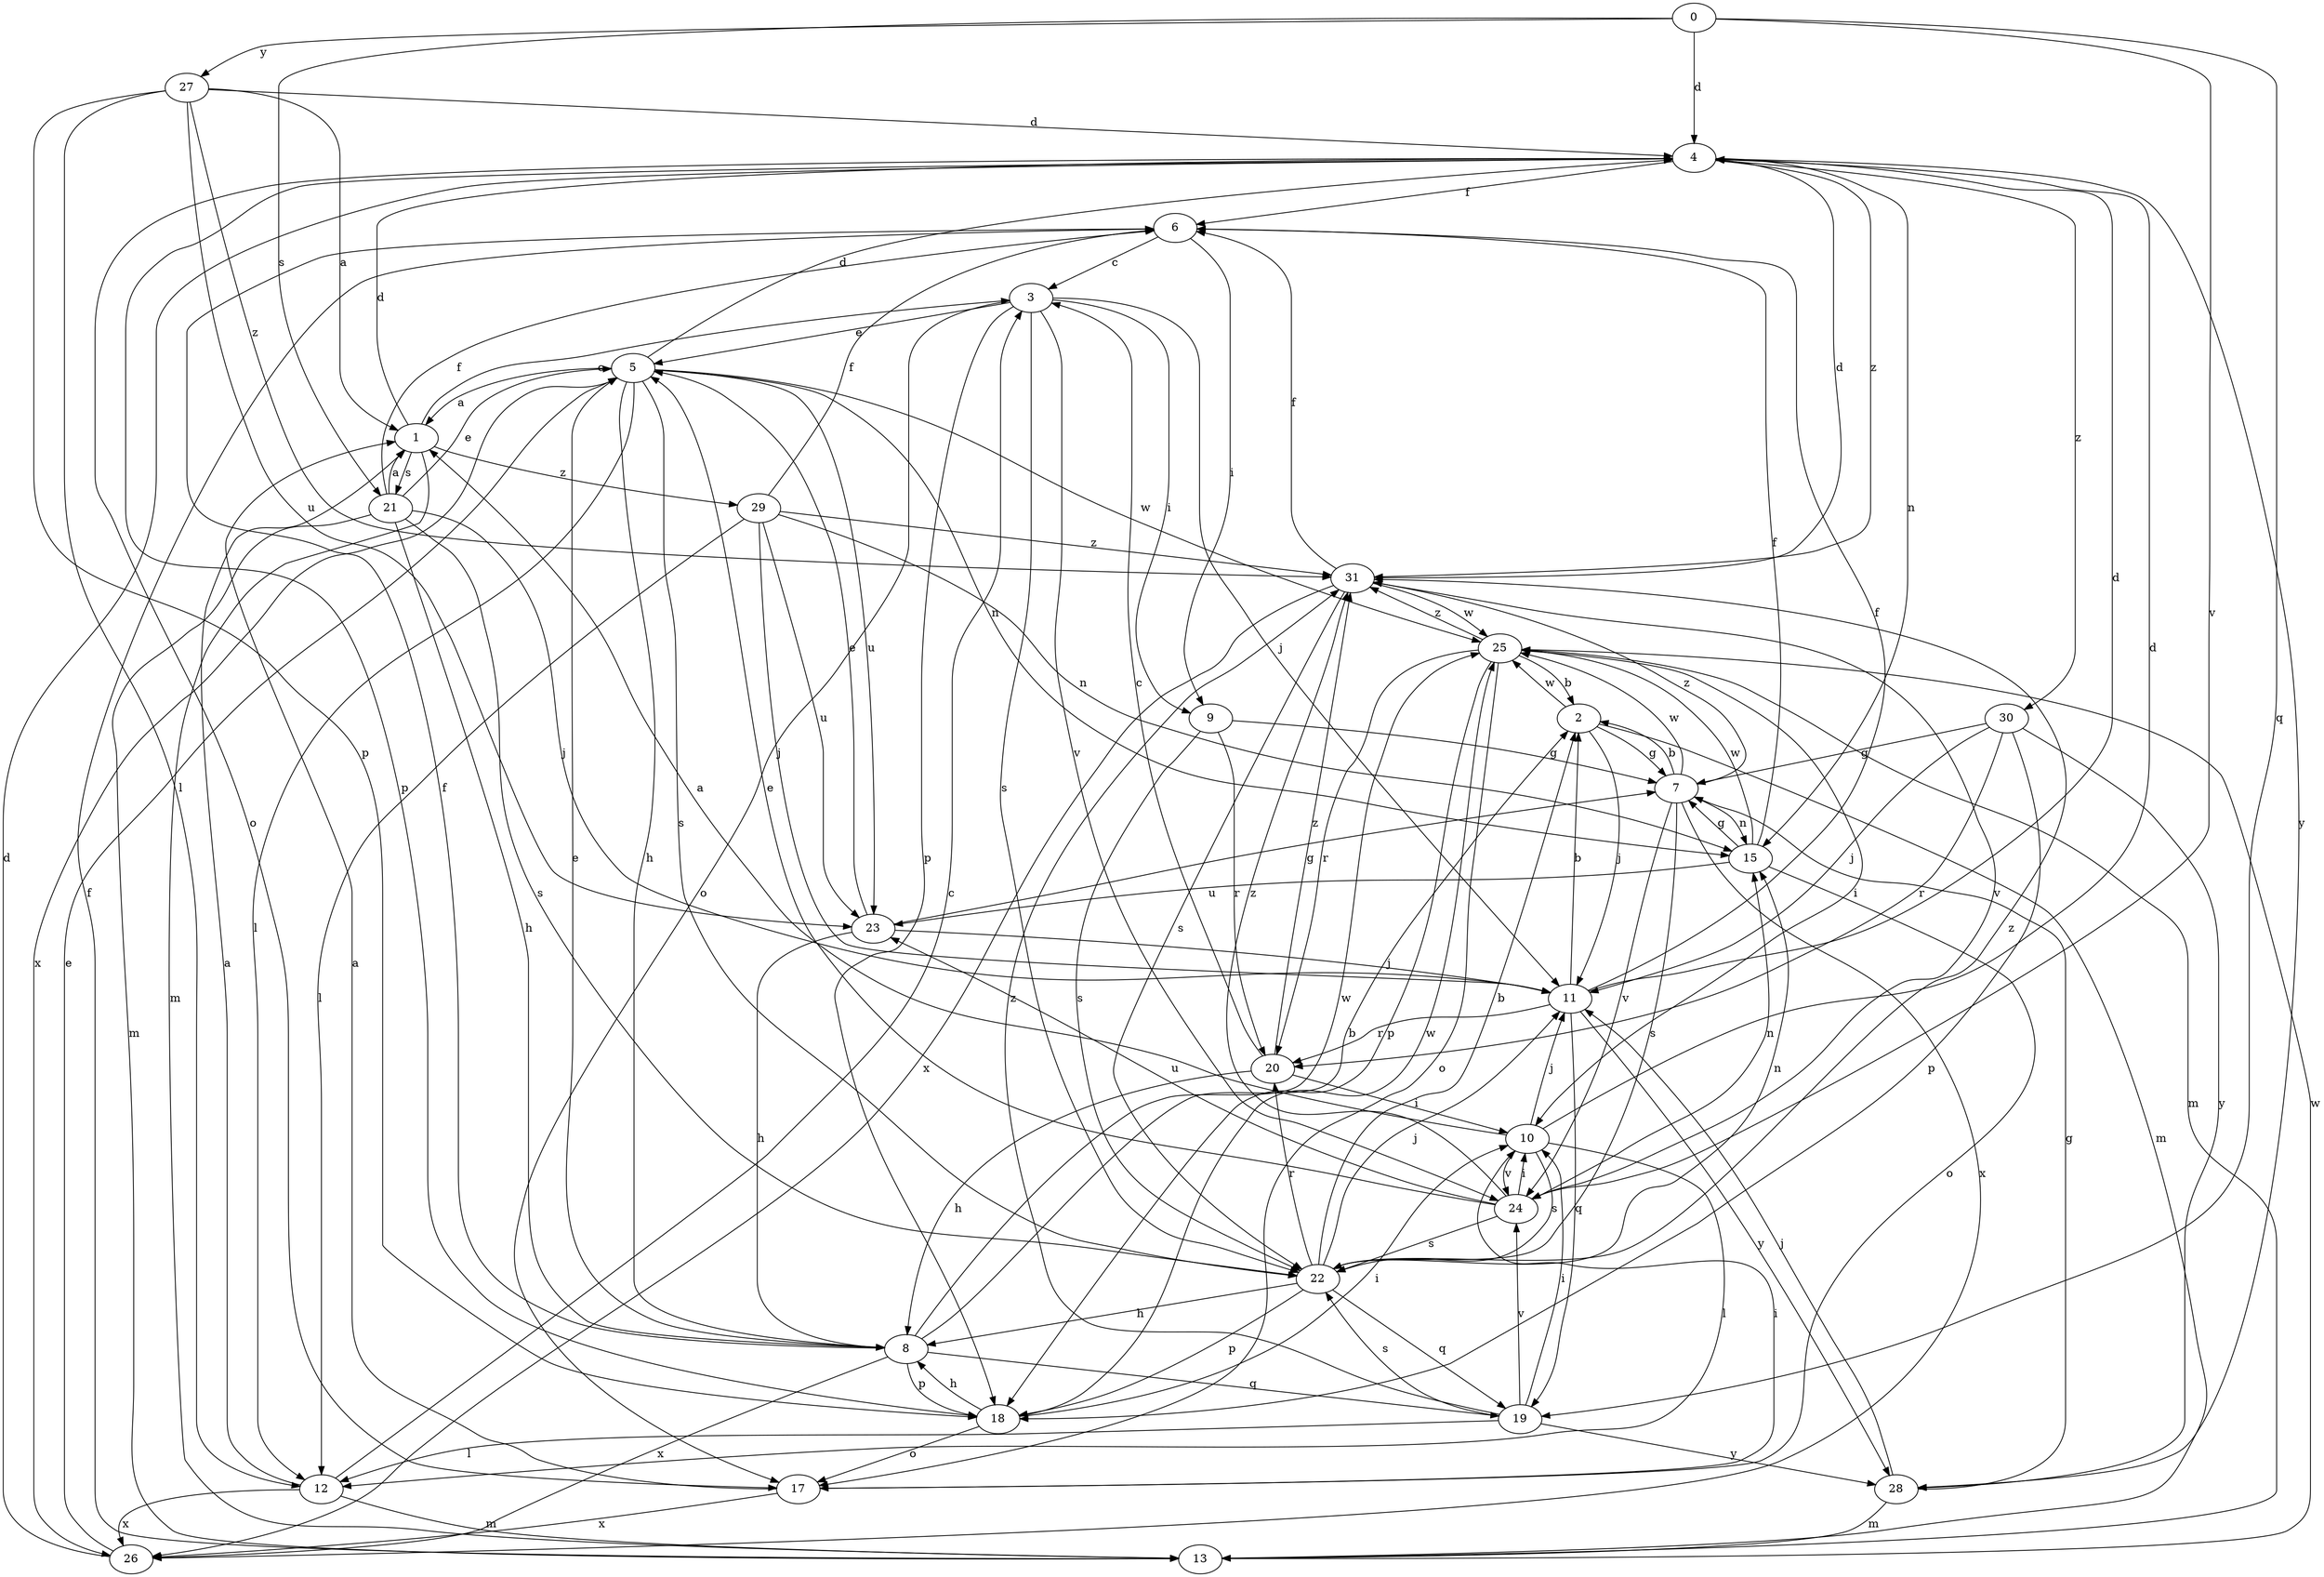 strict digraph  {
0;
1;
2;
3;
4;
5;
6;
7;
8;
9;
10;
11;
12;
13;
15;
17;
18;
19;
20;
21;
22;
23;
24;
25;
26;
27;
28;
29;
30;
31;
0 -> 4  [label=d];
0 -> 19  [label=q];
0 -> 21  [label=s];
0 -> 24  [label=v];
0 -> 27  [label=y];
1 -> 3  [label=c];
1 -> 4  [label=d];
1 -> 13  [label=m];
1 -> 21  [label=s];
1 -> 29  [label=z];
2 -> 7  [label=g];
2 -> 11  [label=j];
2 -> 13  [label=m];
2 -> 25  [label=w];
3 -> 5  [label=e];
3 -> 9  [label=i];
3 -> 11  [label=j];
3 -> 17  [label=o];
3 -> 18  [label=p];
3 -> 22  [label=s];
3 -> 24  [label=v];
4 -> 6  [label=f];
4 -> 15  [label=n];
4 -> 17  [label=o];
4 -> 18  [label=p];
4 -> 28  [label=y];
4 -> 30  [label=z];
4 -> 31  [label=z];
5 -> 1  [label=a];
5 -> 4  [label=d];
5 -> 8  [label=h];
5 -> 12  [label=l];
5 -> 15  [label=n];
5 -> 22  [label=s];
5 -> 23  [label=u];
5 -> 25  [label=w];
5 -> 26  [label=x];
6 -> 3  [label=c];
6 -> 9  [label=i];
7 -> 2  [label=b];
7 -> 15  [label=n];
7 -> 22  [label=s];
7 -> 24  [label=v];
7 -> 25  [label=w];
7 -> 26  [label=x];
7 -> 31  [label=z];
8 -> 2  [label=b];
8 -> 5  [label=e];
8 -> 6  [label=f];
8 -> 18  [label=p];
8 -> 19  [label=q];
8 -> 25  [label=w];
8 -> 26  [label=x];
9 -> 7  [label=g];
9 -> 20  [label=r];
9 -> 22  [label=s];
10 -> 1  [label=a];
10 -> 4  [label=d];
10 -> 11  [label=j];
10 -> 12  [label=l];
10 -> 22  [label=s];
10 -> 24  [label=v];
11 -> 2  [label=b];
11 -> 4  [label=d];
11 -> 6  [label=f];
11 -> 19  [label=q];
11 -> 20  [label=r];
11 -> 28  [label=y];
12 -> 1  [label=a];
12 -> 3  [label=c];
12 -> 13  [label=m];
12 -> 26  [label=x];
13 -> 6  [label=f];
13 -> 25  [label=w];
15 -> 6  [label=f];
15 -> 7  [label=g];
15 -> 17  [label=o];
15 -> 23  [label=u];
15 -> 25  [label=w];
17 -> 1  [label=a];
17 -> 10  [label=i];
17 -> 26  [label=x];
18 -> 8  [label=h];
18 -> 10  [label=i];
18 -> 17  [label=o];
18 -> 25  [label=w];
19 -> 10  [label=i];
19 -> 12  [label=l];
19 -> 22  [label=s];
19 -> 24  [label=v];
19 -> 28  [label=y];
19 -> 31  [label=z];
20 -> 3  [label=c];
20 -> 8  [label=h];
20 -> 10  [label=i];
20 -> 31  [label=z];
21 -> 1  [label=a];
21 -> 5  [label=e];
21 -> 6  [label=f];
21 -> 8  [label=h];
21 -> 11  [label=j];
21 -> 13  [label=m];
21 -> 22  [label=s];
22 -> 2  [label=b];
22 -> 8  [label=h];
22 -> 11  [label=j];
22 -> 15  [label=n];
22 -> 18  [label=p];
22 -> 19  [label=q];
22 -> 20  [label=r];
22 -> 31  [label=z];
23 -> 5  [label=e];
23 -> 7  [label=g];
23 -> 8  [label=h];
23 -> 11  [label=j];
24 -> 5  [label=e];
24 -> 10  [label=i];
24 -> 15  [label=n];
24 -> 22  [label=s];
24 -> 23  [label=u];
24 -> 31  [label=z];
25 -> 2  [label=b];
25 -> 10  [label=i];
25 -> 13  [label=m];
25 -> 17  [label=o];
25 -> 18  [label=p];
25 -> 20  [label=r];
25 -> 31  [label=z];
26 -> 4  [label=d];
26 -> 5  [label=e];
27 -> 1  [label=a];
27 -> 4  [label=d];
27 -> 12  [label=l];
27 -> 18  [label=p];
27 -> 23  [label=u];
27 -> 31  [label=z];
28 -> 7  [label=g];
28 -> 11  [label=j];
28 -> 13  [label=m];
29 -> 6  [label=f];
29 -> 11  [label=j];
29 -> 12  [label=l];
29 -> 15  [label=n];
29 -> 23  [label=u];
29 -> 31  [label=z];
30 -> 7  [label=g];
30 -> 11  [label=j];
30 -> 18  [label=p];
30 -> 20  [label=r];
30 -> 28  [label=y];
31 -> 4  [label=d];
31 -> 6  [label=f];
31 -> 22  [label=s];
31 -> 24  [label=v];
31 -> 25  [label=w];
31 -> 26  [label=x];
}
